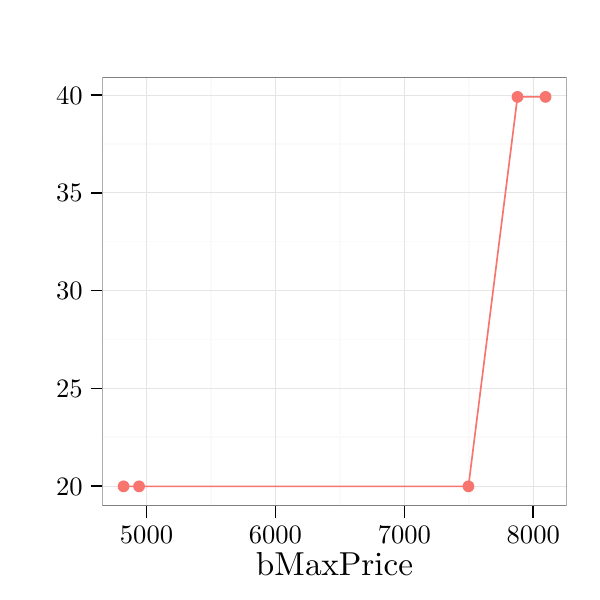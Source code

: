 % Created by tikzDevice version 0.6.2 on 2013-04-26 08:00:35.342
% !TEX encoding = UTF-8 Unicode

\documentclass{article}
\nonstopmode

\usepackage{tikz}

\usepackage[active,tightpage,psfixbb]{preview}

\PreviewEnvironment{pgfpicture}

\setlength\PreviewBorder{0pt}

\newcommand{\SweaveOpts}[1]{}  % do not interfere with LaTeX
\newcommand{\SweaveInput}[1]{} % because they are not real TeX commands
\newcommand{\Sexpr}[1]{}       % will only be parsed by R


%Change "article" to "report" to get rid of page number on title page
\usepackage{amsmath,amsfonts,amsthm,amssymb}
\usepackage{tikz}
\usetikzlibrary{backgrounds}
\usepackage{setspace}
\usepackage{Tabbing}
\usepackage{fancyhdr}
\usepackage{lastpage}
\usepackage{lstlinebgrd}
\usepackage{extramarks}
\usepackage{longtable}
\usepackage{chngpage}
\usepackage{soul,color}
\usepackage{color}
\usepackage{graphicx,float,wrapfig}
\usepackage{amsmath,amssymb, rotating}
%\usepackage{minted}
\usepackage{epsfig}
\usepackage{animate}
\usepackage{array}
\usepackage{graphics, color}
\usepackage{graphicx}
\usepackage{epsfig}
\usepackage{setspace}
\usepackage{verbatim}
\usepackage{url}
\usepackage[margin=1.0in]{geometry}

\definecolor{knitrfg}{rgb}{0.2, 0.2, 0.2}
\newcommand{\blue}[1]{{\color{blue} #1}}
\newcommand{\red}[1]{{\color{red} #1}}
\newcommand{\distas}[1]{%
  \savebox{\mybox}{\hbox{\kern3pt$\scriptstyle#1$\kern3pt}}%
  \savebox{\mysim}{\hbox{$\sim$}}%
  \mathbin{\overset{#1}{\kern\z \resizebox{\wd\mybox}{\ht\mysim}{$\sim$}}}%
}
\newcommand{\mytilde}{\raise.17ex\hbox{$\scriptstyle\mathtt{\sim}$}} 

% In case you need to adjust margins:
\topmargin=-0.45in      %
\evensidemargin=0in     %
\oddsidemargin=0in      %
\textwidth=6.5in        %
\textheight=9.0in       %
\headsep=0.25in         %

%Course Information
\newcommand{\Semester}{April and May 2013}
\newcommand{\CourseShort}{DMC 2013}
\newcommand{\CourseLong}{Data Mining Cup Competition 2013}

%Instructor Information
\newcommand{\InstructorLong}{Iowa State University of Science and Technology}
\newcommand{\InstructorShort}{ISU}

%My Information
\newcommand{\WritersLong}{Corey Lanker, Fangfang Liu, Jia Liu, Ian Mouzon, Wei Zhang, Wen Zhou}
\newcommand{\WritersShort}{Lanker, Liu, Liu, Mouzon, Zhang, Zhou}
\newcommand{\WritersContact}{\blue{imouzon@iastate.edu}}

%Homework Information
\newcommand{\homeworkTitle}{Prediction of Orders}
\newcommand{\homeworkDueDate}{April and May 2013}
\newcommand{\homeworkCreationDate}{\date{}}
\newcommand{\homeworkTopics}{}

% Setup the header and footer
\pagestyle{fancy}                                                       %
\lhead{\CourseShort:  \InstructorShort}                                                 %
\chead{\homeworkTitle}  %
\rhead{\WritersShort \firstxmark}                                                     %
\lfoot{\lastxmark}                                                      %
\cfoot{}                                                                %
\rfoot{Page\ \thepage\ of\ \pageref{LastPage}}                          %
\renewcommand\headrulewidth{0.4pt}                                      %
\renewcommand\footrulewidth{0.4pt}                                      %

%%%% FANCY QUOTES %%%
\makeatletter
\tikzset{%
  fancy quotes/.style={
    text width=\fq@width pt,
    align=justify,
    inner sep=1em,
    anchor=north west,
    minimum width=\textwidth,
  },
  fancy quotes width/.initial={.8\textwidth},
  fancy quotes marks/.style={
    scale=8,
    text=white,
    inner sep=0pt,
  },
  fancy quotes opening/.style={
    fancy quotes marks,
  },
  fancy quotes closing/.style={
    fancy quotes marks,
  },
  fancy quotes background/.style={
    show background rectangle,
    inner frame xsep=0pt,
    background rectangle/.style={
      fill=gray!25,
      rounded corners,
    },
  }
}

\newenvironment{fancyquotes}[1][]{%
\noindent
\tikzpicture[fancy quotes background]
\node[fancy quotes opening,anchor=north west] (fq@ul) at (0,0) {``};
\tikz@scan@one@point\pgfutil@firstofone(fq@ul.east)
\pgfmathsetmacro{\fq@width}{\textwidth - 2*\pgf@x}
\node[fancy quotes,#1] (fq@txt) at (fq@ul.north west) \bgroup}
{\egroup;
\node[overlay,fancy quotes closing,anchor=east] at (fq@txt.south east) {''};
\endtikzpicture}
\makeatother
%%% End of fancy quotes


\begin{document}

\begin{tikzpicture}[x=1pt,y=1pt]
\definecolor[named]{drawColor}{rgb}{0.00,0.00,0.00}
\definecolor[named]{fillColor}{rgb}{1.00,1.00,1.00}
\fill[color=fillColor,fill opacity=0.00,] (0,0) rectangle (216.81,216.81);
\begin{scope}
\path[clip] (  0.00,  0.00) rectangle (216.81,216.81);
\definecolor[named]{drawColor}{rgb}{1.00,1.00,1.00}
\definecolor[named]{fillColor}{rgb}{1.00,1.00,1.00}
\end{scope}
\begin{scope}
\path[clip] (  0.00,  0.00) rectangle (216.81,216.81);
\definecolor[named]{drawColor}{rgb}{1.00,1.00,1.00}
\definecolor[named]{fillColor}{rgb}{1.00,1.00,1.00}

\draw[color=drawColor,line width= 0.6pt,line cap=round,line join=round,fill=fillColor,] (  0.00,  0.00) rectangle (216.81,216.81);
\end{scope}
\begin{scope}
\path[clip] (  0.00,  0.00) rectangle (216.81,216.81);
\definecolor[named]{drawColor}{rgb}{1.00,1.00,1.00}
\definecolor[named]{fillColor}{rgb}{1.00,1.00,1.00}
\end{scope}
\begin{scope}
\path[clip] (  0.00,  0.00) rectangle (216.81,216.81);
\definecolor[named]{drawColor}{rgb}{1.00,1.00,1.00}
\definecolor[named]{fillColor}{rgb}{1.00,1.00,1.00}
\end{scope}
\begin{scope}
\path[clip] (  0.00,  0.00) rectangle (216.81,216.81);
\definecolor[named]{drawColor}{rgb}{1.00,1.00,1.00}
\definecolor[named]{fillColor}{rgb}{1.00,1.00,1.00}
\end{scope}
\begin{scope}
\path[clip] ( 37.02, 34.03) rectangle (204.76,188.82);
\definecolor[named]{drawColor}{rgb}{1.00,1.00,1.00}
\definecolor[named]{fillColor}{rgb}{1.00,1.00,1.00}

\draw[fill=fillColor,draw opacity=0.00,] ( 37.02, 34.03) rectangle (204.76,188.82);
\definecolor[named]{drawColor}{rgb}{0.98,0.98,0.98}

\draw[color=drawColor,line width= 0.6pt,line join=round,fill opacity=0.00,] ( 37.02, 58.81) --
	(204.76, 58.81);

\draw[color=drawColor,line width= 0.6pt,line join=round,fill opacity=0.00,] ( 37.02, 94.15) --
	(204.76, 94.15);

\draw[color=drawColor,line width= 0.6pt,line join=round,fill opacity=0.00,] ( 37.02,129.49) --
	(204.76,129.49);

\draw[color=drawColor,line width= 0.6pt,line join=round,fill opacity=0.00,] ( 37.02,164.83) --
	(204.76,164.83);

\draw[color=drawColor,line width= 0.6pt,line join=round,fill opacity=0.00,] ( 76.23, 34.03) --
	( 76.23,188.82);

\draw[color=drawColor,line width= 0.6pt,line join=round,fill opacity=0.00,] (122.82, 34.03) --
	(122.82,188.82);

\draw[color=drawColor,line width= 0.6pt,line join=round,fill opacity=0.00,] (169.41, 34.03) --
	(169.41,188.82);
\definecolor[named]{drawColor}{rgb}{0.90,0.90,0.90}

\draw[color=drawColor,line width= 0.2pt,line join=round,fill opacity=0.00,] ( 37.02, 41.14) --
	(204.76, 41.14);

\draw[color=drawColor,line width= 0.2pt,line join=round,fill opacity=0.00,] ( 37.02, 76.48) --
	(204.76, 76.48);

\draw[color=drawColor,line width= 0.2pt,line join=round,fill opacity=0.00,] ( 37.02,111.82) --
	(204.76,111.82);

\draw[color=drawColor,line width= 0.2pt,line join=round,fill opacity=0.00,] ( 37.02,147.16) --
	(204.76,147.16);

\draw[color=drawColor,line width= 0.2pt,line join=round,fill opacity=0.00,] ( 37.02,182.50) --
	(204.76,182.50);

\draw[color=drawColor,line width= 0.2pt,line join=round,fill opacity=0.00,] ( 52.94, 34.03) --
	( 52.94,188.82);

\draw[color=drawColor,line width= 0.2pt,line join=round,fill opacity=0.00,] ( 99.53, 34.03) --
	( 99.53,188.82);

\draw[color=drawColor,line width= 0.2pt,line join=round,fill opacity=0.00,] (146.11, 34.03) --
	(146.11,188.82);

\draw[color=drawColor,line width= 0.2pt,line join=round,fill opacity=0.00,] (192.70, 34.03) --
	(192.70,188.82);
\definecolor[named]{drawColor}{rgb}{0.97,0.46,0.43}
\definecolor[named]{fillColor}{rgb}{0.97,0.46,0.43}

\draw[color=drawColor,line width= 0.6pt,line join=round,] ( 44.65, 41.07) --
	( 50.25, 41.07) --
	(169.27, 41.07) --
	(187.00,181.79) --
	(197.14,181.79);

\draw[fill=fillColor,draw opacity=0.00,] ( 44.65, 41.07) circle (  2.13);

\draw[fill=fillColor,draw opacity=0.00,] (197.14,181.79) circle (  2.13);

\draw[fill=fillColor,draw opacity=0.00,] ( 50.25, 41.07) circle (  2.13);

\draw[fill=fillColor,draw opacity=0.00,] (169.27, 41.07) circle (  2.13);

\draw[fill=fillColor,draw opacity=0.00,] (187.00,181.79) circle (  2.13);
\definecolor[named]{drawColor}{rgb}{0.50,0.50,0.50}

\draw[color=drawColor,line width= 0.6pt,line cap=round,line join=round,fill opacity=0.00,] ( 37.02, 34.03) rectangle (204.76,188.82);
\end{scope}
\begin{scope}
\path[clip] (  0.00,  0.00) rectangle (216.81,216.81);
\definecolor[named]{drawColor}{rgb}{1.00,1.00,1.00}
\definecolor[named]{fillColor}{rgb}{1.00,1.00,1.00}
\end{scope}
\begin{scope}
\path[clip] (  0.00,  0.00) rectangle (216.81,216.81);
\definecolor[named]{drawColor}{rgb}{1.00,1.00,1.00}
\definecolor[named]{fillColor}{rgb}{1.00,1.00,1.00}
\end{scope}
\begin{scope}
\path[clip] (  0.00,  0.00) rectangle (216.81,216.81);
\definecolor[named]{drawColor}{rgb}{1.00,1.00,1.00}
\definecolor[named]{fillColor}{rgb}{1.00,1.00,1.00}
\definecolor[named]{drawColor}{rgb}{0.00,0.00,0.00}

\node[color=drawColor,anchor=base east,inner sep=0pt, outer sep=0pt, scale=  0.96] at ( 29.91, 37.84) {20};

\node[color=drawColor,anchor=base east,inner sep=0pt, outer sep=0pt, scale=  0.96] at ( 29.91, 73.17) {25};

\node[color=drawColor,anchor=base east,inner sep=0pt, outer sep=0pt, scale=  0.96] at ( 29.91,108.51) {30};

\node[color=drawColor,anchor=base east,inner sep=0pt, outer sep=0pt, scale=  0.96] at ( 29.91,143.85) {35};

\node[color=drawColor,anchor=base east,inner sep=0pt, outer sep=0pt, scale=  0.96] at ( 29.91,179.19) {40};
\end{scope}
\begin{scope}
\path[clip] (  0.00,  0.00) rectangle (216.81,216.81);
\definecolor[named]{drawColor}{rgb}{1.00,1.00,1.00}
\definecolor[named]{fillColor}{rgb}{1.00,1.00,1.00}
\end{scope}
\begin{scope}
\path[clip] (  0.00,  0.00) rectangle (216.81,216.81);
\definecolor[named]{drawColor}{rgb}{1.00,1.00,1.00}
\definecolor[named]{fillColor}{rgb}{1.00,1.00,1.00}
\definecolor[named]{drawColor}{rgb}{0.00,0.00,0.00}

\draw[color=drawColor,line width= 0.6pt,line join=round,fill opacity=0.00,] ( 32.75, 41.14) --
	( 37.02, 41.14);

\draw[color=drawColor,line width= 0.6pt,line join=round,fill opacity=0.00,] ( 32.75, 76.48) --
	( 37.02, 76.48);

\draw[color=drawColor,line width= 0.6pt,line join=round,fill opacity=0.00,] ( 32.75,111.82) --
	( 37.02,111.82);

\draw[color=drawColor,line width= 0.6pt,line join=round,fill opacity=0.00,] ( 32.75,147.16) --
	( 37.02,147.16);

\draw[color=drawColor,line width= 0.6pt,line join=round,fill opacity=0.00,] ( 32.75,182.50) --
	( 37.02,182.50);
\end{scope}
\begin{scope}
\path[clip] (  0.00,  0.00) rectangle (216.81,216.81);
\definecolor[named]{drawColor}{rgb}{1.00,1.00,1.00}
\definecolor[named]{fillColor}{rgb}{1.00,1.00,1.00}
\end{scope}
\begin{scope}
\path[clip] (  0.00,  0.00) rectangle (216.81,216.81);
\definecolor[named]{drawColor}{rgb}{1.00,1.00,1.00}
\definecolor[named]{fillColor}{rgb}{1.00,1.00,1.00}
\end{scope}
\begin{scope}
\path[clip] (  0.00,  0.00) rectangle (216.81,216.81);
\definecolor[named]{drawColor}{rgb}{1.00,1.00,1.00}
\definecolor[named]{fillColor}{rgb}{1.00,1.00,1.00}
\end{scope}
\begin{scope}
\path[clip] (  0.00,  0.00) rectangle (216.81,216.81);
\definecolor[named]{drawColor}{rgb}{1.00,1.00,1.00}
\definecolor[named]{fillColor}{rgb}{1.00,1.00,1.00}
\end{scope}
\begin{scope}
\path[clip] (  0.00,  0.00) rectangle (216.81,216.81);
\definecolor[named]{drawColor}{rgb}{1.00,1.00,1.00}
\definecolor[named]{fillColor}{rgb}{1.00,1.00,1.00}
\end{scope}
\begin{scope}
\path[clip] (  0.00,  0.00) rectangle (216.81,216.81);
\definecolor[named]{drawColor}{rgb}{1.00,1.00,1.00}
\definecolor[named]{fillColor}{rgb}{1.00,1.00,1.00}
\definecolor[named]{drawColor}{rgb}{0.00,0.00,0.00}

\draw[color=drawColor,line width= 0.6pt,line join=round,fill opacity=0.00,] ( 52.94, 29.77) --
	( 52.94, 34.03);

\draw[color=drawColor,line width= 0.6pt,line join=round,fill opacity=0.00,] ( 99.53, 29.77) --
	( 99.53, 34.03);

\draw[color=drawColor,line width= 0.6pt,line join=round,fill opacity=0.00,] (146.11, 29.77) --
	(146.11, 34.03);

\draw[color=drawColor,line width= 0.6pt,line join=round,fill opacity=0.00,] (192.70, 29.77) --
	(192.70, 34.03);
\end{scope}
\begin{scope}
\path[clip] (  0.00,  0.00) rectangle (216.81,216.81);
\definecolor[named]{drawColor}{rgb}{1.00,1.00,1.00}
\definecolor[named]{fillColor}{rgb}{1.00,1.00,1.00}
\end{scope}
\begin{scope}
\path[clip] (  0.00,  0.00) rectangle (216.81,216.81);
\definecolor[named]{drawColor}{rgb}{1.00,1.00,1.00}
\definecolor[named]{fillColor}{rgb}{1.00,1.00,1.00}
\definecolor[named]{drawColor}{rgb}{0.00,0.00,0.00}

\node[color=drawColor,anchor=base,inner sep=0pt, outer sep=0pt, scale=  0.96] at ( 52.94, 20.31) {5000};

\node[color=drawColor,anchor=base,inner sep=0pt, outer sep=0pt, scale=  0.96] at ( 99.53, 20.31) {6000};

\node[color=drawColor,anchor=base,inner sep=0pt, outer sep=0pt, scale=  0.96] at (146.11, 20.31) {7000};

\node[color=drawColor,anchor=base,inner sep=0pt, outer sep=0pt, scale=  0.96] at (192.70, 20.31) {8000};
\end{scope}
\begin{scope}
\path[clip] (  0.00,  0.00) rectangle (216.81,216.81);
\definecolor[named]{drawColor}{rgb}{1.00,1.00,1.00}
\definecolor[named]{fillColor}{rgb}{1.00,1.00,1.00}
\end{scope}
\begin{scope}
\path[clip] (  0.00,  0.00) rectangle (216.81,216.81);
\definecolor[named]{drawColor}{rgb}{1.00,1.00,1.00}
\definecolor[named]{fillColor}{rgb}{1.00,1.00,1.00}
\end{scope}
\begin{scope}
\path[clip] (  0.00,  0.00) rectangle (216.81,216.81);
\definecolor[named]{drawColor}{rgb}{1.00,1.00,1.00}
\definecolor[named]{fillColor}{rgb}{1.00,1.00,1.00}
\end{scope}
\begin{scope}
\path[clip] (  0.00,  0.00) rectangle (216.81,216.81);
\definecolor[named]{drawColor}{rgb}{1.00,1.00,1.00}
\definecolor[named]{fillColor}{rgb}{1.00,1.00,1.00}
\end{scope}
\begin{scope}
\path[clip] (  0.00,  0.00) rectangle (216.81,216.81);
\definecolor[named]{drawColor}{rgb}{1.00,1.00,1.00}
\definecolor[named]{fillColor}{rgb}{1.00,1.00,1.00}
\definecolor[named]{drawColor}{rgb}{0.00,0.00,0.00}

\node[color=drawColor,anchor=base,inner sep=0pt, outer sep=0pt, scale=  1.20] at (120.89,  9.03) {bMaxPrice};
\end{scope}
\begin{scope}
\path[clip] (  0.00,  0.00) rectangle (216.81,216.81);
\definecolor[named]{drawColor}{rgb}{1.00,1.00,1.00}
\definecolor[named]{fillColor}{rgb}{1.00,1.00,1.00}
\end{scope}
\begin{scope}
\path[clip] (  0.00,  0.00) rectangle (216.81,216.81);
\definecolor[named]{drawColor}{rgb}{1.00,1.00,1.00}
\definecolor[named]{fillColor}{rgb}{1.00,1.00,1.00}
\end{scope}
\begin{scope}
\path[clip] (  0.00,  0.00) rectangle (216.81,216.81);
\definecolor[named]{drawColor}{rgb}{1.00,1.00,1.00}
\definecolor[named]{fillColor}{rgb}{1.00,1.00,1.00}
\end{scope}
\begin{scope}
\path[clip] (  0.00,  0.00) rectangle (216.81,216.81);
\definecolor[named]{drawColor}{rgb}{1.00,1.00,1.00}
\definecolor[named]{fillColor}{rgb}{1.00,1.00,1.00}
\end{scope}
\begin{scope}
\path[clip] (  0.00,  0.00) rectangle (216.81,216.81);
\definecolor[named]{drawColor}{rgb}{1.00,1.00,1.00}
\definecolor[named]{fillColor}{rgb}{1.00,1.00,1.00}
\end{scope}
\begin{scope}
\path[clip] (  0.00,  0.00) rectangle (216.81,216.81);
\definecolor[named]{drawColor}{rgb}{1.00,1.00,1.00}
\definecolor[named]{fillColor}{rgb}{1.00,1.00,1.00}
\end{scope}
\end{tikzpicture}

\end{document}
